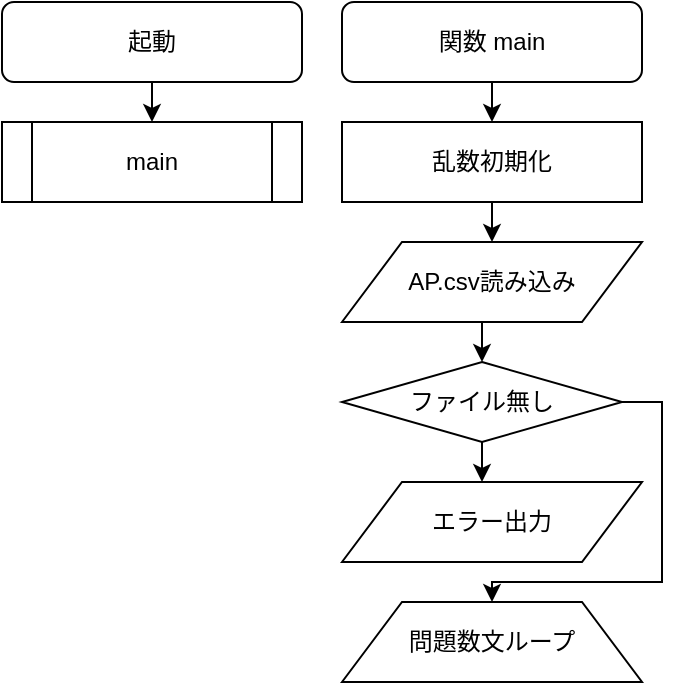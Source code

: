 <mxfile version="12.0.2" type="device" pages="1"><diagram id="Zp_mYgrioy10MbLkqkoJ" name="Page-1"><mxGraphModel dx="1038" dy="499" grid="1" gridSize="10" guides="1" tooltips="1" connect="1" arrows="1" fold="1" page="1" pageScale="1" pageWidth="827" pageHeight="1169" math="0" shadow="0"><root><mxCell id="0"/><mxCell id="1" parent="0"/><mxCell id="wyqkx9FFPll71GaKNg7I-3" style="edgeStyle=orthogonalEdgeStyle;rounded=0;orthogonalLoop=1;jettySize=auto;html=1;exitX=0.5;exitY=1;exitDx=0;exitDy=0;entryX=0.5;entryY=0;entryDx=0;entryDy=0;" edge="1" parent="1" source="wyqkx9FFPll71GaKNg7I-1" target="wyqkx9FFPll71GaKNg7I-2"><mxGeometry relative="1" as="geometry"/></mxCell><mxCell id="wyqkx9FFPll71GaKNg7I-1" value="起動" style="rounded=1;whiteSpace=wrap;html=1;" vertex="1" parent="1"><mxGeometry width="150" height="40" as="geometry"/></mxCell><mxCell id="wyqkx9FFPll71GaKNg7I-2" value="main" style="shape=process;whiteSpace=wrap;html=1;backgroundOutline=1;" vertex="1" parent="1"><mxGeometry y="60" width="150" height="40" as="geometry"/></mxCell><mxCell id="wyqkx9FFPll71GaKNg7I-7" style="edgeStyle=orthogonalEdgeStyle;rounded=0;orthogonalLoop=1;jettySize=auto;html=1;exitX=0.5;exitY=1;exitDx=0;exitDy=0;entryX=0.5;entryY=0;entryDx=0;entryDy=0;" edge="1" parent="1" source="wyqkx9FFPll71GaKNg7I-5" target="wyqkx9FFPll71GaKNg7I-6"><mxGeometry relative="1" as="geometry"/></mxCell><mxCell id="wyqkx9FFPll71GaKNg7I-5" value="関数 main" style="rounded=1;whiteSpace=wrap;html=1;" vertex="1" parent="1"><mxGeometry x="170" width="150" height="40" as="geometry"/></mxCell><mxCell id="wyqkx9FFPll71GaKNg7I-10" style="edgeStyle=orthogonalEdgeStyle;rounded=0;orthogonalLoop=1;jettySize=auto;html=1;exitX=0.5;exitY=1;exitDx=0;exitDy=0;entryX=0.5;entryY=0;entryDx=0;entryDy=0;" edge="1" parent="1" source="wyqkx9FFPll71GaKNg7I-6" target="wyqkx9FFPll71GaKNg7I-9"><mxGeometry relative="1" as="geometry"/></mxCell><mxCell id="wyqkx9FFPll71GaKNg7I-6" value="乱数初期化" style="rounded=0;whiteSpace=wrap;html=1;" vertex="1" parent="1"><mxGeometry x="170" y="60" width="150" height="40" as="geometry"/></mxCell><mxCell id="wyqkx9FFPll71GaKNg7I-13" style="edgeStyle=orthogonalEdgeStyle;rounded=0;orthogonalLoop=1;jettySize=auto;html=1;exitX=0.5;exitY=1;exitDx=0;exitDy=0;entryX=0.5;entryY=0;entryDx=0;entryDy=0;" edge="1" parent="1" source="wyqkx9FFPll71GaKNg7I-9" target="wyqkx9FFPll71GaKNg7I-11"><mxGeometry relative="1" as="geometry"/></mxCell><mxCell id="wyqkx9FFPll71GaKNg7I-9" value="AP.csv読み込み" style="shape=parallelogram;perimeter=parallelogramPerimeter;whiteSpace=wrap;html=1;" vertex="1" parent="1"><mxGeometry x="170" y="120" width="150" height="40" as="geometry"/></mxCell><mxCell id="wyqkx9FFPll71GaKNg7I-12" style="edgeStyle=orthogonalEdgeStyle;rounded=0;orthogonalLoop=1;jettySize=auto;html=1;exitX=0.5;exitY=1;exitDx=0;exitDy=0;" edge="1" parent="1" source="wyqkx9FFPll71GaKNg7I-11"><mxGeometry relative="1" as="geometry"><mxPoint x="240" y="240" as="targetPoint"/></mxGeometry></mxCell><mxCell id="wyqkx9FFPll71GaKNg7I-16" style="edgeStyle=orthogonalEdgeStyle;rounded=0;orthogonalLoop=1;jettySize=auto;html=1;exitX=1;exitY=0.5;exitDx=0;exitDy=0;entryX=0.5;entryY=0;entryDx=0;entryDy=0;" edge="1" parent="1" source="wyqkx9FFPll71GaKNg7I-11" target="wyqkx9FFPll71GaKNg7I-15"><mxGeometry relative="1" as="geometry"><Array as="points"><mxPoint x="330" y="200"/><mxPoint x="330" y="290"/><mxPoint x="245" y="290"/></Array></mxGeometry></mxCell><mxCell id="wyqkx9FFPll71GaKNg7I-11" value="ファイル無し" style="rhombus;whiteSpace=wrap;html=1;" vertex="1" parent="1"><mxGeometry x="170" y="180" width="140" height="40" as="geometry"/></mxCell><mxCell id="wyqkx9FFPll71GaKNg7I-14" value="エラー出力" style="shape=parallelogram;perimeter=parallelogramPerimeter;whiteSpace=wrap;html=1;" vertex="1" parent="1"><mxGeometry x="170" y="240" width="150" height="40" as="geometry"/></mxCell><mxCell id="wyqkx9FFPll71GaKNg7I-15" value="問題数文ループ" style="shape=trapezoid;perimeter=trapezoidPerimeter;whiteSpace=wrap;html=1;" vertex="1" parent="1"><mxGeometry x="170" y="300" width="150" height="40" as="geometry"/></mxCell></root></mxGraphModel></diagram></mxfile>